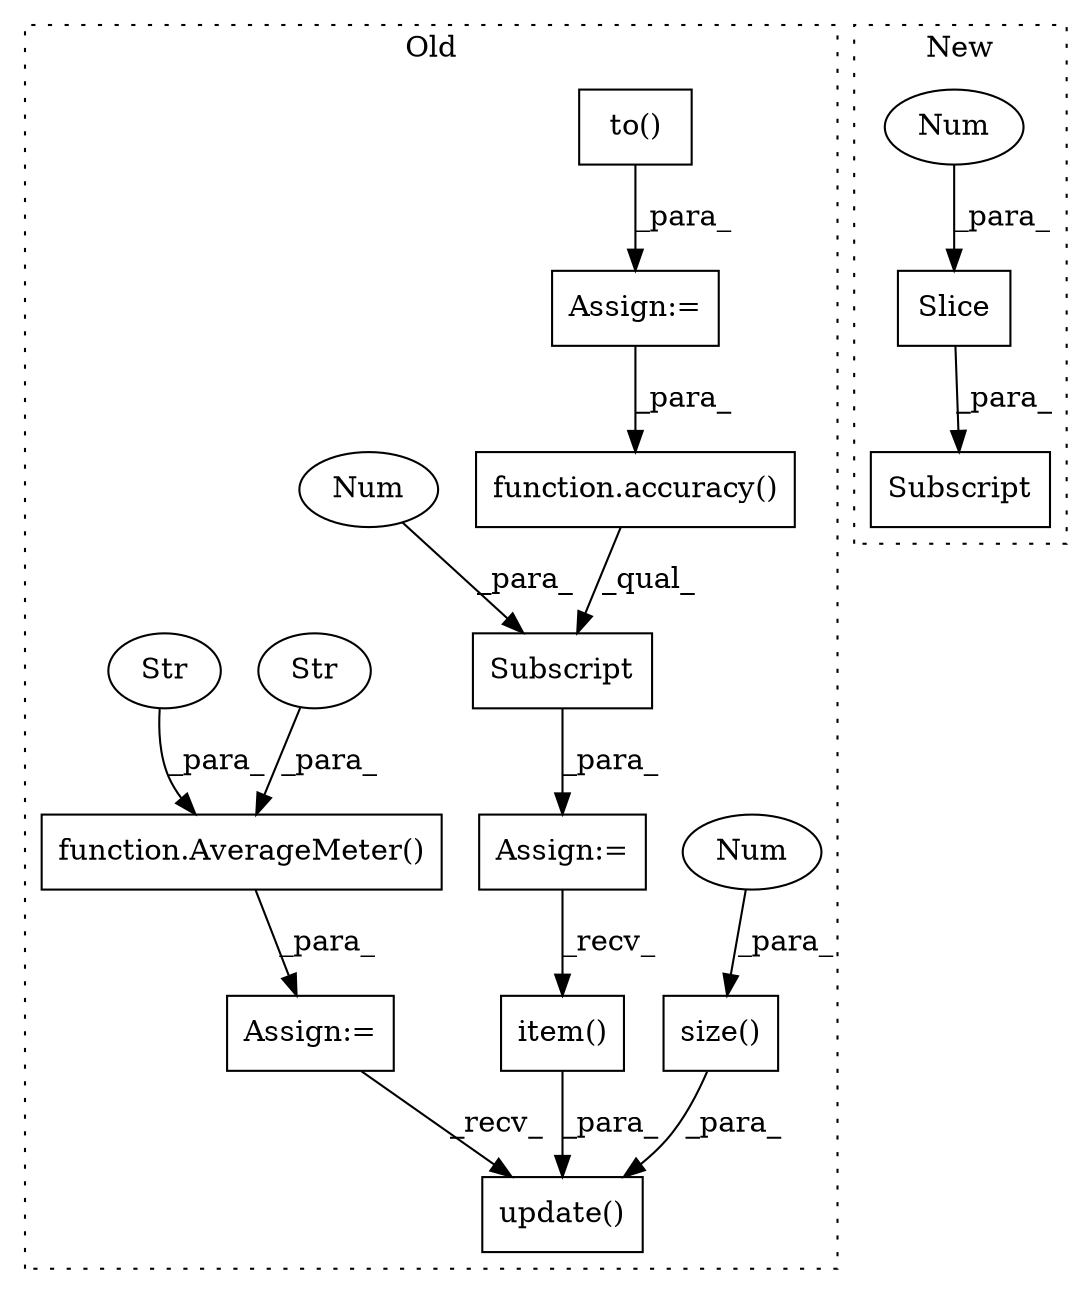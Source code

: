 digraph G {
subgraph cluster0 {
1 [label="size()" a="75" s="8234,8244" l="9,1" shape="box"];
4 [label="Num" a="76" s="8243" l="1" shape="ellipse"];
6 [label="update()" a="75" s="8202,8245" l="16,1" shape="box"];
7 [label="to()" a="75" s="7499,7517" l="12,1" shape="box"];
8 [label="Subscript" a="63" s="8065,0" l="26,0" shape="box"];
9 [label="item()" a="75" s="8218" l="14" shape="box"];
10 [label="function.accuracy()" a="75" s="8065,8087" l="9,1" shape="box"];
11 [label="Num" a="76" s="8089" l="1" shape="ellipse"];
12 [label="Assign:=" a="68" s="8062" l="3" shape="box"];
13 [label="function.AverageMeter()" a="75" s="6940,6971" l="13,1" shape="box"];
14 [label="Str" a="66" s="6964" l="7" shape="ellipse"];
15 [label="Str" a="66" s="6953" l="9" shape="ellipse"];
16 [label="Assign:=" a="68" s="6937" l="3" shape="box"];
17 [label="Assign:=" a="68" s="7496" l="3" shape="box"];
label = "Old";
style="dotted";
}
subgraph cluster1 {
2 [label="Slice" a="80" s="7270" l="2" shape="box"];
3 [label="Num" a="76" s="7271" l="1" shape="ellipse"];
5 [label="Subscript" a="63" s="7246,0" l="27,0" shape="box"];
label = "New";
style="dotted";
}
1 -> 6 [label="_para_"];
2 -> 5 [label="_para_"];
3 -> 2 [label="_para_"];
4 -> 1 [label="_para_"];
7 -> 17 [label="_para_"];
8 -> 12 [label="_para_"];
9 -> 6 [label="_para_"];
10 -> 8 [label="_qual_"];
11 -> 8 [label="_para_"];
12 -> 9 [label="_recv_"];
13 -> 16 [label="_para_"];
14 -> 13 [label="_para_"];
15 -> 13 [label="_para_"];
16 -> 6 [label="_recv_"];
17 -> 10 [label="_para_"];
}
